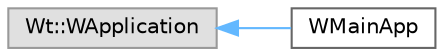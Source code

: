 digraph "Graphical Class Hierarchy"
{
 // LATEX_PDF_SIZE
  bgcolor="transparent";
  edge [fontname=Helvetica,fontsize=10,labelfontname=Helvetica,labelfontsize=10];
  node [fontname=Helvetica,fontsize=10,shape=box,height=0.2,width=0.4];
  rankdir="LR";
  Node0 [id="Node000000",label="Wt::WApplication",height=0.2,width=0.4,color="grey60", fillcolor="#E0E0E0", style="filled",tooltip=" "];
  Node0 -> Node1 [id="edge608_Node000000_Node000001",dir="back",color="steelblue1",style="solid",tooltip=" "];
  Node1 [id="Node000001",label="WMainApp",height=0.2,width=0.4,color="grey40", fillcolor="white", style="filled",URL="$class_w_main_app.html",tooltip=" "];
}
